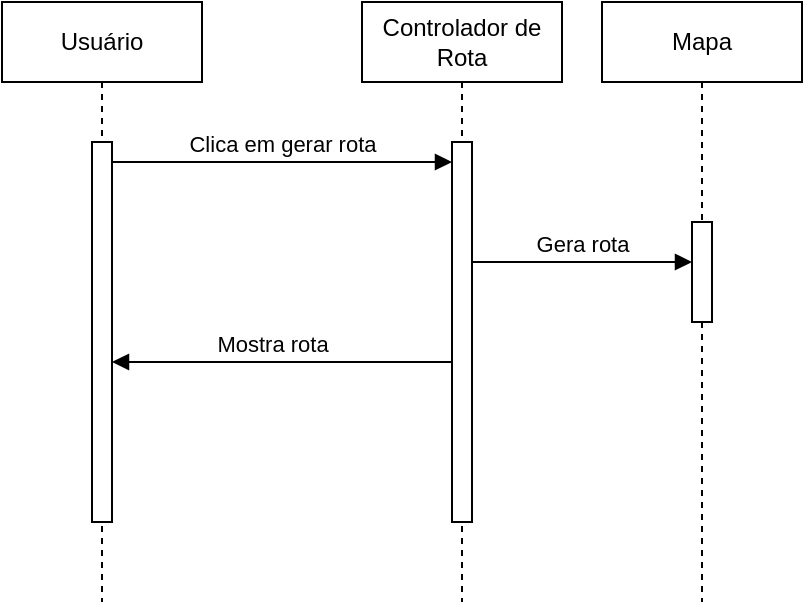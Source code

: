 <mxfile version="24.7.5">
  <diagram name="Página-1" id="IAzP5ztxh0-ammj4eCs2">
    <mxGraphModel dx="377" dy="565" grid="1" gridSize="10" guides="1" tooltips="1" connect="1" arrows="1" fold="1" page="1" pageScale="1" pageWidth="827" pageHeight="1169" math="0" shadow="0">
      <root>
        <mxCell id="0" />
        <mxCell id="1" parent="0" />
        <mxCell id="6LwL3muvpufEO3_poEkW-1" value="Usuário" style="shape=umlLifeline;perimeter=lifelinePerimeter;whiteSpace=wrap;html=1;container=0;dropTarget=0;collapsible=0;recursiveResize=0;outlineConnect=0;portConstraint=eastwest;newEdgeStyle={&quot;edgeStyle&quot;:&quot;elbowEdgeStyle&quot;,&quot;elbow&quot;:&quot;vertical&quot;,&quot;curved&quot;:0,&quot;rounded&quot;:0};" parent="1" vertex="1">
          <mxGeometry x="40" y="40" width="100" height="300" as="geometry" />
        </mxCell>
        <mxCell id="6LwL3muvpufEO3_poEkW-2" value="" style="html=1;points=[];perimeter=orthogonalPerimeter;outlineConnect=0;targetShapes=umlLifeline;portConstraint=eastwest;newEdgeStyle={&quot;edgeStyle&quot;:&quot;elbowEdgeStyle&quot;,&quot;elbow&quot;:&quot;vertical&quot;,&quot;curved&quot;:0,&quot;rounded&quot;:0};" parent="6LwL3muvpufEO3_poEkW-1" vertex="1">
          <mxGeometry x="45" y="70" width="10" height="190" as="geometry" />
        </mxCell>
        <mxCell id="6LwL3muvpufEO3_poEkW-3" value="Controlador de Rota" style="shape=umlLifeline;perimeter=lifelinePerimeter;whiteSpace=wrap;html=1;container=0;dropTarget=0;collapsible=0;recursiveResize=0;outlineConnect=0;portConstraint=eastwest;newEdgeStyle={&quot;edgeStyle&quot;:&quot;elbowEdgeStyle&quot;,&quot;elbow&quot;:&quot;vertical&quot;,&quot;curved&quot;:0,&quot;rounded&quot;:0};" parent="1" vertex="1">
          <mxGeometry x="220" y="40" width="100" height="300" as="geometry" />
        </mxCell>
        <mxCell id="6LwL3muvpufEO3_poEkW-4" value="" style="html=1;points=[];perimeter=orthogonalPerimeter;outlineConnect=0;targetShapes=umlLifeline;portConstraint=eastwest;newEdgeStyle={&quot;edgeStyle&quot;:&quot;elbowEdgeStyle&quot;,&quot;elbow&quot;:&quot;vertical&quot;,&quot;curved&quot;:0,&quot;rounded&quot;:0};" parent="6LwL3muvpufEO3_poEkW-3" vertex="1">
          <mxGeometry x="45" y="70" width="10" height="190" as="geometry" />
        </mxCell>
        <mxCell id="6LwL3muvpufEO3_poEkW-5" value="Clica em gerar rota" style="html=1;verticalAlign=bottom;endArrow=block;edgeStyle=elbowEdgeStyle;elbow=vertical;curved=0;rounded=0;" parent="1" source="6LwL3muvpufEO3_poEkW-2" target="6LwL3muvpufEO3_poEkW-4" edge="1">
          <mxGeometry x="0.002" relative="1" as="geometry">
            <mxPoint x="195" y="130" as="sourcePoint" />
            <Array as="points">
              <mxPoint x="180" y="120" />
            </Array>
            <mxPoint as="offset" />
          </mxGeometry>
        </mxCell>
        <mxCell id="6LwL3muvpufEO3_poEkW-6" value="Mapa" style="shape=umlLifeline;perimeter=lifelinePerimeter;whiteSpace=wrap;html=1;container=0;dropTarget=0;collapsible=0;recursiveResize=0;outlineConnect=0;portConstraint=eastwest;newEdgeStyle={&quot;edgeStyle&quot;:&quot;elbowEdgeStyle&quot;,&quot;elbow&quot;:&quot;vertical&quot;,&quot;curved&quot;:0,&quot;rounded&quot;:0};" parent="1" vertex="1">
          <mxGeometry x="340" y="40" width="100" height="300" as="geometry" />
        </mxCell>
        <mxCell id="6LwL3muvpufEO3_poEkW-7" value="" style="html=1;points=[];perimeter=orthogonalPerimeter;outlineConnect=0;targetShapes=umlLifeline;portConstraint=eastwest;newEdgeStyle={&quot;edgeStyle&quot;:&quot;elbowEdgeStyle&quot;,&quot;elbow&quot;:&quot;vertical&quot;,&quot;curved&quot;:0,&quot;rounded&quot;:0};" parent="6LwL3muvpufEO3_poEkW-6" vertex="1">
          <mxGeometry x="45" y="110" width="10" height="50" as="geometry" />
        </mxCell>
        <mxCell id="6LwL3muvpufEO3_poEkW-8" value="Gera rota" style="html=1;verticalAlign=bottom;endArrow=block;edgeStyle=elbowEdgeStyle;elbow=vertical;curved=0;rounded=0;" parent="1" source="6LwL3muvpufEO3_poEkW-4" edge="1">
          <mxGeometry x="0.002" relative="1" as="geometry">
            <mxPoint x="280" y="170" as="sourcePoint" />
            <Array as="points">
              <mxPoint x="370" y="170" />
            </Array>
            <mxPoint x="385" y="170" as="targetPoint" />
            <mxPoint as="offset" />
          </mxGeometry>
        </mxCell>
        <mxCell id="6LwL3muvpufEO3_poEkW-9" value="Mostra rota" style="html=1;verticalAlign=bottom;endArrow=block;edgeStyle=elbowEdgeStyle;elbow=vertical;curved=0;rounded=0;" parent="1" target="6LwL3muvpufEO3_poEkW-2" edge="1">
          <mxGeometry x="0.244" relative="1" as="geometry">
            <mxPoint x="225" y="220" as="sourcePoint" />
            <Array as="points">
              <mxPoint x="265" y="220" />
            </Array>
            <mxPoint x="100.0" y="220" as="targetPoint" />
            <mxPoint as="offset" />
          </mxGeometry>
        </mxCell>
      </root>
    </mxGraphModel>
  </diagram>
</mxfile>
